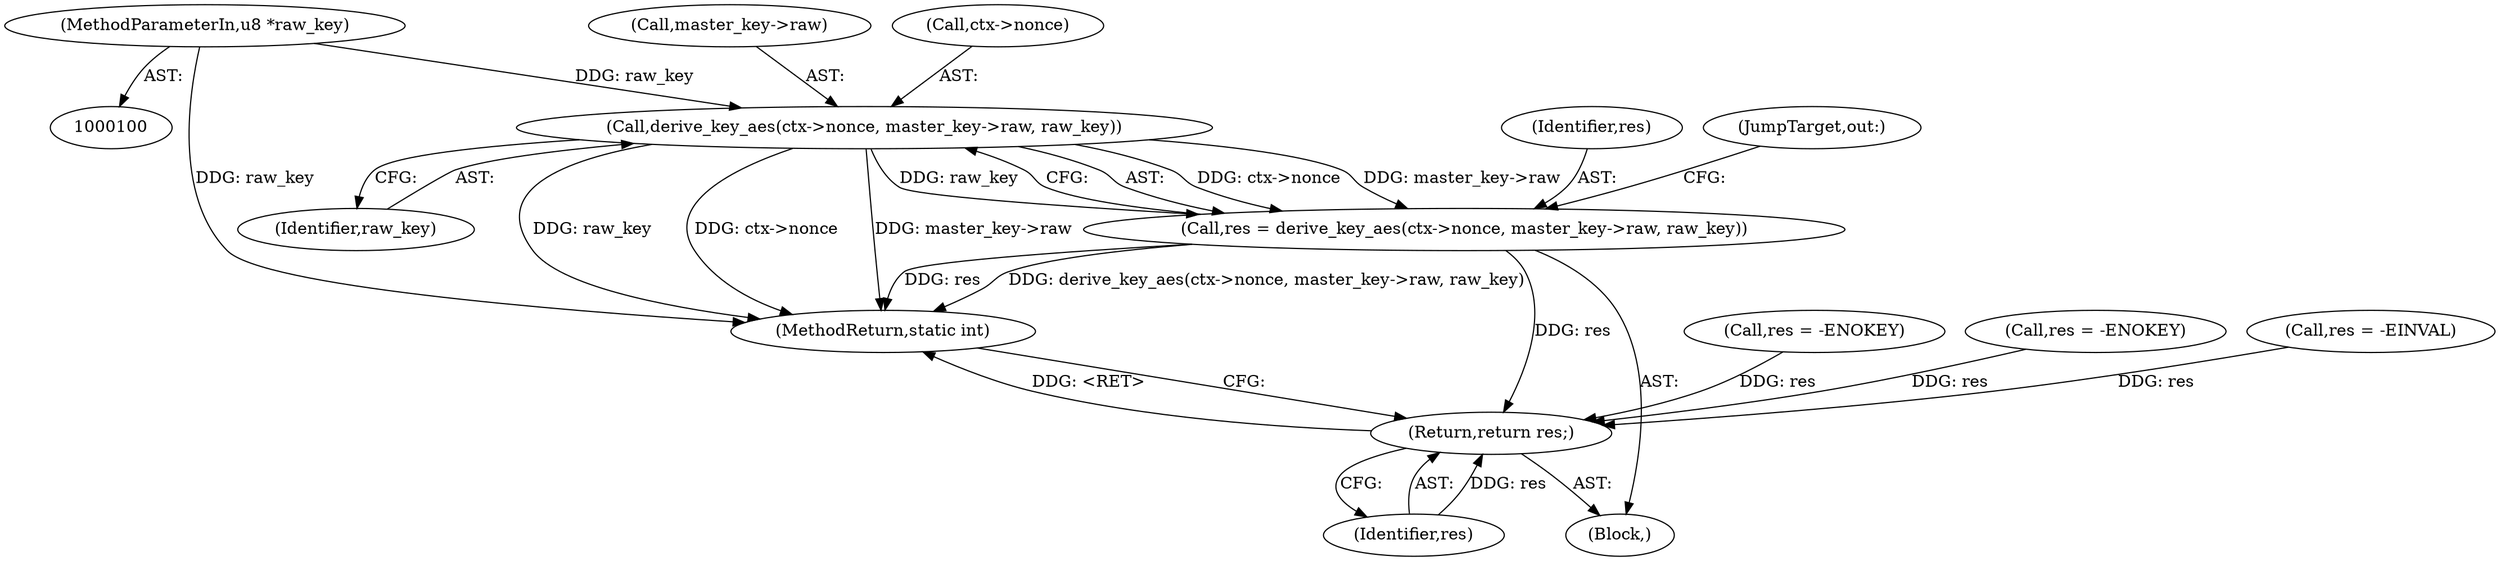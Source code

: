 digraph "0_linux_1b53cf9815bb4744958d41f3795d5d5a1d365e2d_4@pointer" {
"1000202" [label="(Call,derive_key_aes(ctx->nonce, master_key->raw, raw_key))"];
"1000103" [label="(MethodParameterIn,u8 *raw_key)"];
"1000200" [label="(Call,res = derive_key_aes(ctx->nonce, master_key->raw, raw_key))"];
"1000218" [label="(Return,return res;)"];
"1000195" [label="(Call,res = -ENOKEY)"];
"1000201" [label="(Identifier,res)"];
"1000206" [label="(Call,master_key->raw)"];
"1000210" [label="(JumpTarget,out:)"];
"1000209" [label="(Identifier,raw_key)"];
"1000203" [label="(Call,ctx->nonce)"];
"1000155" [label="(Call,res = -ENOKEY)"];
"1000200" [label="(Call,res = derive_key_aes(ctx->nonce, master_key->raw, raw_key))"];
"1000105" [label="(Block,)"];
"1000220" [label="(MethodReturn,static int)"];
"1000218" [label="(Return,return res;)"];
"1000219" [label="(Identifier,res)"];
"1000172" [label="(Call,res = -EINVAL)"];
"1000103" [label="(MethodParameterIn,u8 *raw_key)"];
"1000202" [label="(Call,derive_key_aes(ctx->nonce, master_key->raw, raw_key))"];
"1000202" -> "1000200"  [label="AST: "];
"1000202" -> "1000209"  [label="CFG: "];
"1000203" -> "1000202"  [label="AST: "];
"1000206" -> "1000202"  [label="AST: "];
"1000209" -> "1000202"  [label="AST: "];
"1000200" -> "1000202"  [label="CFG: "];
"1000202" -> "1000220"  [label="DDG: raw_key"];
"1000202" -> "1000220"  [label="DDG: ctx->nonce"];
"1000202" -> "1000220"  [label="DDG: master_key->raw"];
"1000202" -> "1000200"  [label="DDG: ctx->nonce"];
"1000202" -> "1000200"  [label="DDG: master_key->raw"];
"1000202" -> "1000200"  [label="DDG: raw_key"];
"1000103" -> "1000202"  [label="DDG: raw_key"];
"1000103" -> "1000100"  [label="AST: "];
"1000103" -> "1000220"  [label="DDG: raw_key"];
"1000200" -> "1000105"  [label="AST: "];
"1000201" -> "1000200"  [label="AST: "];
"1000210" -> "1000200"  [label="CFG: "];
"1000200" -> "1000220"  [label="DDG: res"];
"1000200" -> "1000220"  [label="DDG: derive_key_aes(ctx->nonce, master_key->raw, raw_key)"];
"1000200" -> "1000218"  [label="DDG: res"];
"1000218" -> "1000105"  [label="AST: "];
"1000218" -> "1000219"  [label="CFG: "];
"1000219" -> "1000218"  [label="AST: "];
"1000220" -> "1000218"  [label="CFG: "];
"1000218" -> "1000220"  [label="DDG: <RET>"];
"1000219" -> "1000218"  [label="DDG: res"];
"1000172" -> "1000218"  [label="DDG: res"];
"1000155" -> "1000218"  [label="DDG: res"];
"1000195" -> "1000218"  [label="DDG: res"];
}
